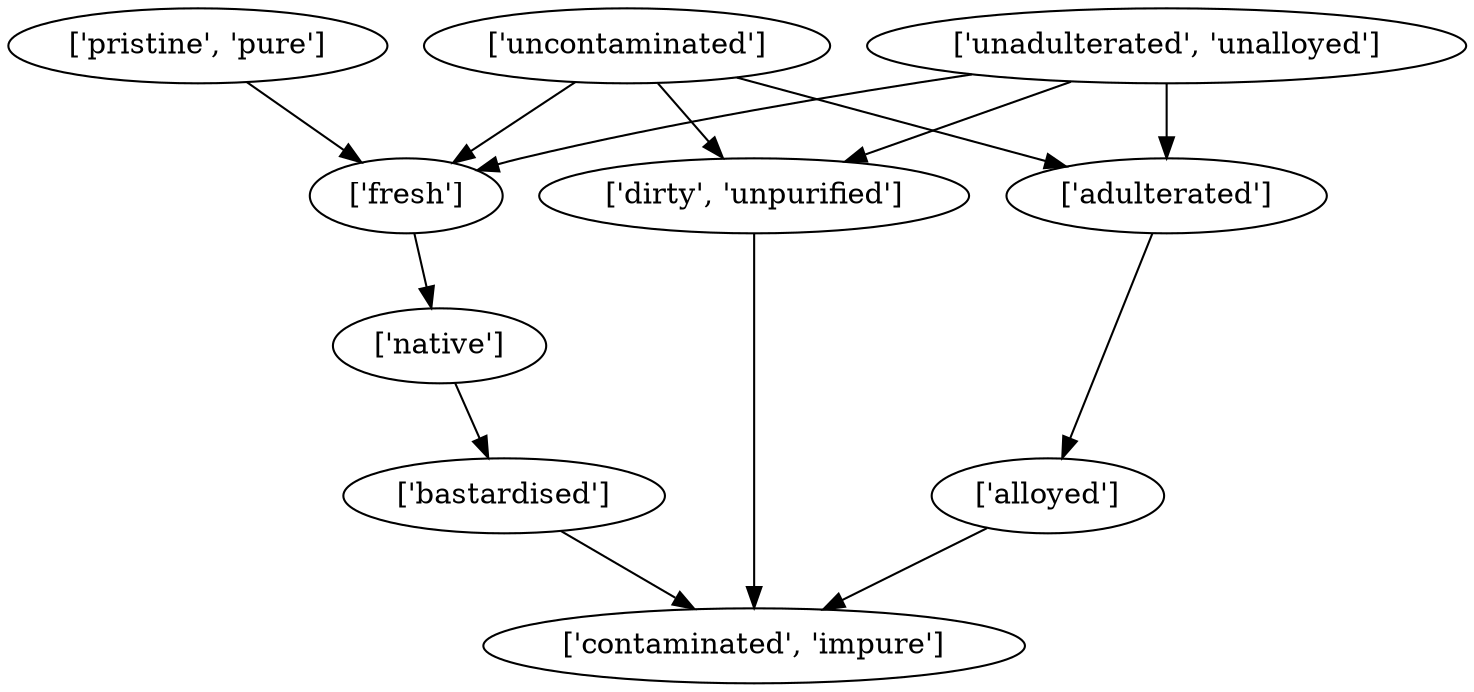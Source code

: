 strict digraph  {
	"['fresh']" -> "['native']";
	"['native']" -> "['bastardised']";
	"['alloyed']" -> "['contaminated', 'impure']";
	"['pristine', 'pure']" -> "['fresh']";
	"['adulterated']" -> "['alloyed']";
	"['bastardised']" -> "['contaminated', 'impure']";
	"['dirty', 'unpurified']" -> "['contaminated', 'impure']";
	"['unadulterated', 'unalloyed']" -> "['fresh']";
	"['unadulterated', 'unalloyed']" -> "['adulterated']";
	"['unadulterated', 'unalloyed']" -> "['dirty', 'unpurified']";
	"['uncontaminated']" -> "['fresh']";
	"['uncontaminated']" -> "['adulterated']";
	"['uncontaminated']" -> "['dirty', 'unpurified']";
}

